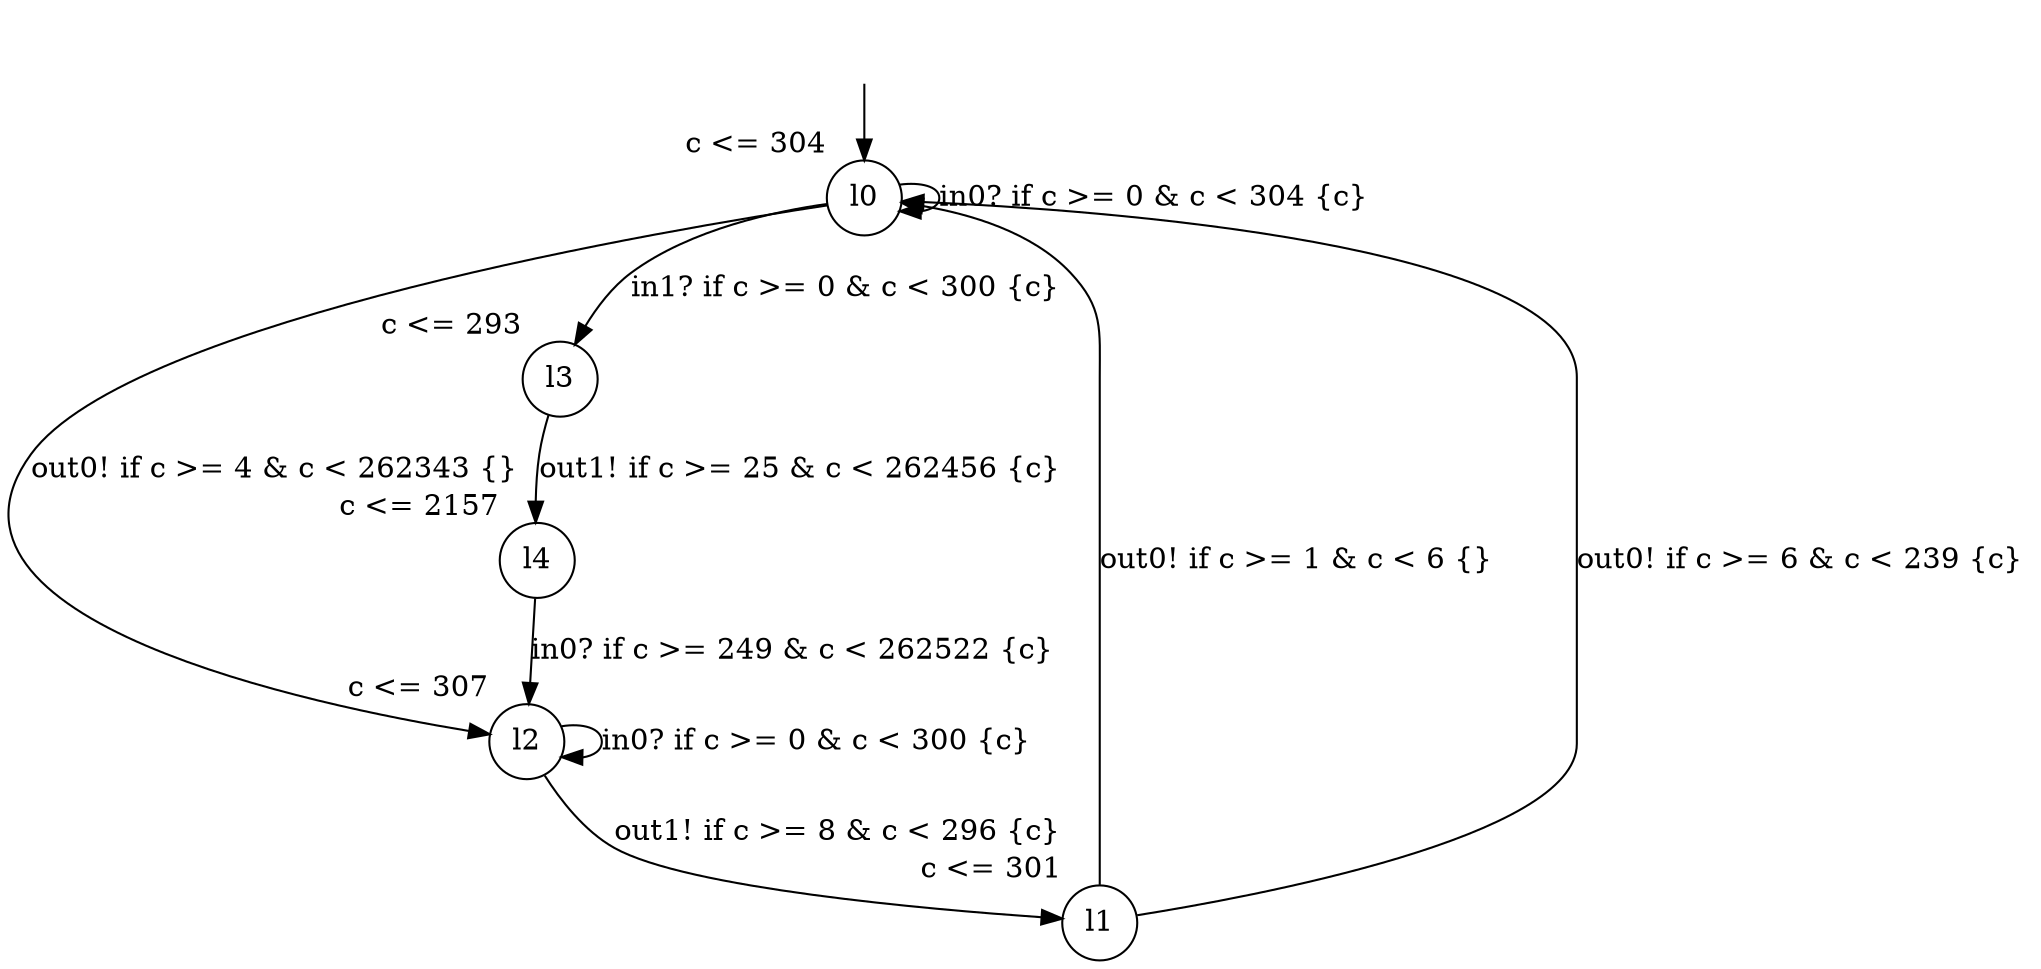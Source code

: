 digraph g {
__start0 [label="" shape="none"];
l0 [shape="circle" margin=0 label="l0", xlabel="c <= 304"];
l1 [shape="circle" margin=0 label="l1", xlabel="c <= 301"];
l2 [shape="circle" margin=0 label="l2", xlabel="c <= 307"];
l3 [shape="circle" margin=0 label="l3", xlabel="c <= 293"];
l4 [shape="circle" margin=0 label="l4", xlabel="c <= 2157"];
l0 -> l3 [label="in1? if c >= 0 & c < 300 {c} "];
l0 -> l2 [label="out0! if c >= 4 & c < 262343 {} "];
l0 -> l0 [label="in0? if c >= 0 & c < 304 {c} "];
l1 -> l0 [label="out0! if c >= 1 & c < 6 {} "];
l1 -> l0 [label="out0! if c >= 6 & c < 239 {c} "];
l2 -> l1 [label="out1! if c >= 8 & c < 296 {c} "];
l2 -> l2 [label="in0? if c >= 0 & c < 300 {c} "];
l3 -> l4 [label="out1! if c >= 25 & c < 262456 {c} "];
l4 -> l2 [label="in0? if c >= 249 & c < 262522 {c} "];
__start0 -> l0;
}
